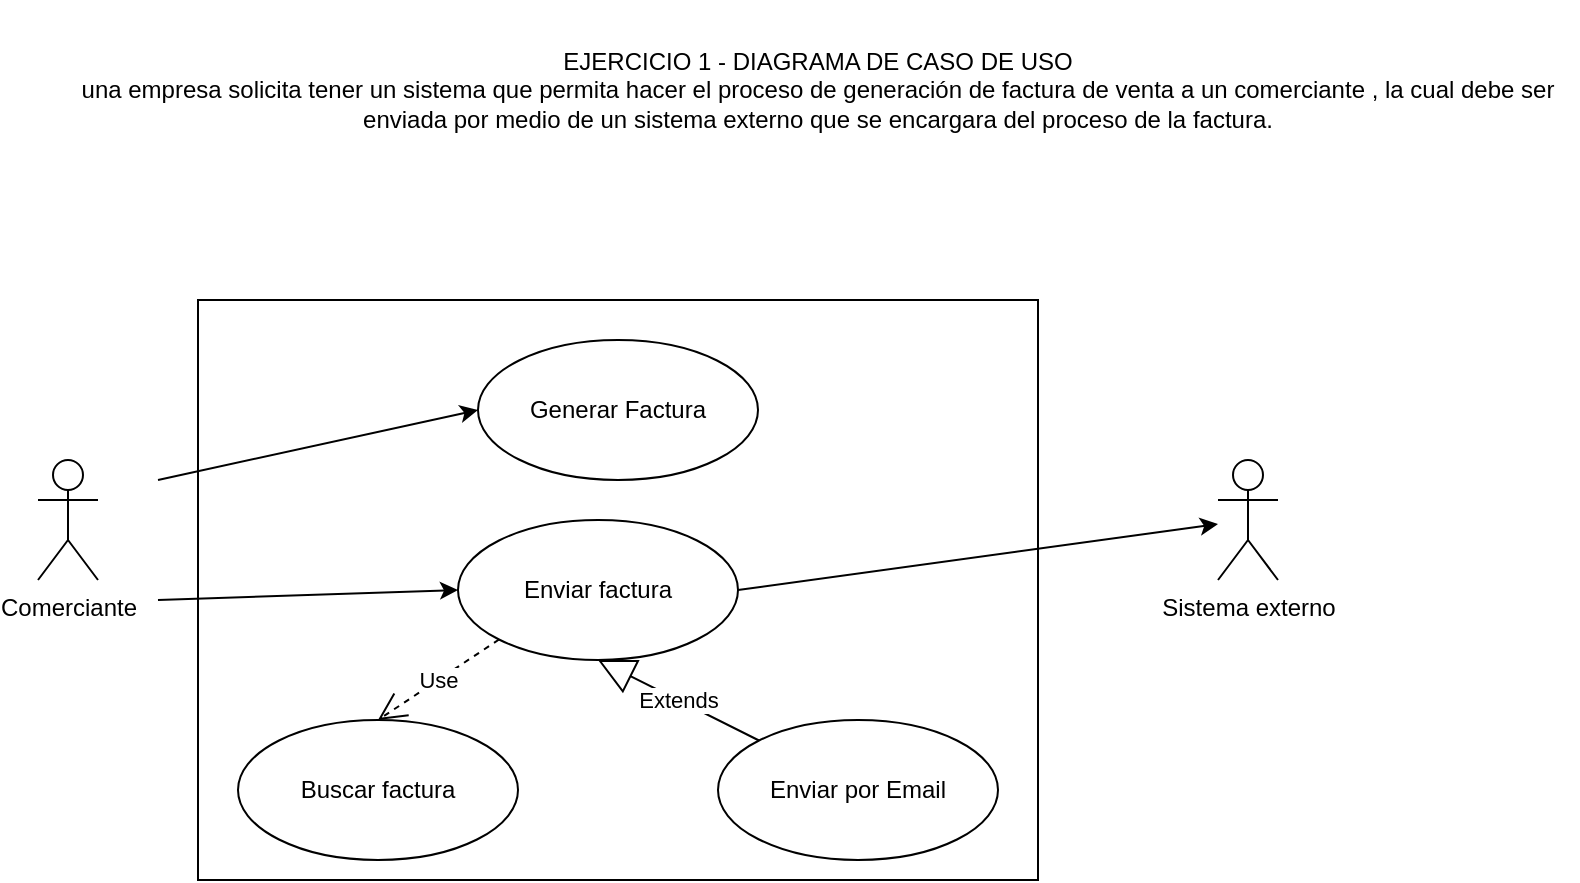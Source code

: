 <mxfile version="21.2.9" type="github">
  <diagram name="Página-1" id="Wvs891NYgOILJAeQiz-p">
    <mxGraphModel dx="1498" dy="1208" grid="1" gridSize="10" guides="1" tooltips="1" connect="1" arrows="1" fold="1" page="1" pageScale="1" pageWidth="1169" pageHeight="827" math="0" shadow="0">
      <root>
        <mxCell id="0" />
        <mxCell id="1" parent="0" />
        <mxCell id="OWNGzeWgW3sGOZbn1Yzk-1" value="EJERCICIO 1 - DIAGRAMA DE CASO DE USO&lt;br&gt;una empresa solicita tener un sistema que permita hacer el proceso de generación de factura de venta a un comerciante , la cual debe ser enviada por medio de un sistema externo que se encargara del proceso de la factura." style="text;html=1;strokeColor=none;fillColor=none;align=center;verticalAlign=middle;whiteSpace=wrap;rounded=0;" vertex="1" parent="1">
          <mxGeometry x="160" width="760" height="90" as="geometry" />
        </mxCell>
        <mxCell id="OWNGzeWgW3sGOZbn1Yzk-2" value="Comerciante&lt;br&gt;" style="shape=umlActor;verticalLabelPosition=bottom;verticalAlign=top;html=1;" vertex="1" parent="1">
          <mxGeometry x="150" y="230" width="30" height="60" as="geometry" />
        </mxCell>
        <mxCell id="OWNGzeWgW3sGOZbn1Yzk-3" value="" style="html=1;whiteSpace=wrap;" vertex="1" parent="1">
          <mxGeometry x="230" y="150" width="420" height="290" as="geometry" />
        </mxCell>
        <mxCell id="OWNGzeWgW3sGOZbn1Yzk-4" value="Sistema externo" style="shape=umlActor;verticalLabelPosition=bottom;verticalAlign=top;html=1;" vertex="1" parent="1">
          <mxGeometry x="740" y="230" width="30" height="60" as="geometry" />
        </mxCell>
        <mxCell id="OWNGzeWgW3sGOZbn1Yzk-5" value="Generar Factura" style="ellipse;whiteSpace=wrap;html=1;" vertex="1" parent="1">
          <mxGeometry x="370" y="170" width="140" height="70" as="geometry" />
        </mxCell>
        <mxCell id="OWNGzeWgW3sGOZbn1Yzk-8" value="" style="endArrow=classic;html=1;rounded=0;entryX=0;entryY=0.5;entryDx=0;entryDy=0;" edge="1" parent="1" target="OWNGzeWgW3sGOZbn1Yzk-5">
          <mxGeometry width="50" height="50" relative="1" as="geometry">
            <mxPoint x="210" y="240" as="sourcePoint" />
            <mxPoint x="180" y="350" as="targetPoint" />
          </mxGeometry>
        </mxCell>
        <mxCell id="OWNGzeWgW3sGOZbn1Yzk-10" value="Enviar factura" style="ellipse;whiteSpace=wrap;html=1;" vertex="1" parent="1">
          <mxGeometry x="360" y="260" width="140" height="70" as="geometry" />
        </mxCell>
        <mxCell id="OWNGzeWgW3sGOZbn1Yzk-11" value="" style="endArrow=classic;html=1;rounded=0;entryX=0;entryY=0.5;entryDx=0;entryDy=0;" edge="1" parent="1" target="OWNGzeWgW3sGOZbn1Yzk-10">
          <mxGeometry width="50" height="50" relative="1" as="geometry">
            <mxPoint x="210" y="300" as="sourcePoint" />
            <mxPoint x="160" y="360" as="targetPoint" />
          </mxGeometry>
        </mxCell>
        <mxCell id="OWNGzeWgW3sGOZbn1Yzk-12" value="" style="endArrow=classic;html=1;rounded=0;exitX=1;exitY=0.5;exitDx=0;exitDy=0;" edge="1" parent="1" source="OWNGzeWgW3sGOZbn1Yzk-10" target="OWNGzeWgW3sGOZbn1Yzk-4">
          <mxGeometry width="50" height="50" relative="1" as="geometry">
            <mxPoint x="480" y="300" as="sourcePoint" />
            <mxPoint x="600" y="240" as="targetPoint" />
            <Array as="points" />
          </mxGeometry>
        </mxCell>
        <mxCell id="OWNGzeWgW3sGOZbn1Yzk-14" value="Enviar por Email" style="ellipse;whiteSpace=wrap;html=1;" vertex="1" parent="1">
          <mxGeometry x="490" y="360" width="140" height="70" as="geometry" />
        </mxCell>
        <mxCell id="OWNGzeWgW3sGOZbn1Yzk-15" value="Extends" style="endArrow=block;endSize=16;endFill=0;html=1;rounded=0;entryX=0.5;entryY=1;entryDx=0;entryDy=0;" edge="1" parent="1" source="OWNGzeWgW3sGOZbn1Yzk-14" target="OWNGzeWgW3sGOZbn1Yzk-10">
          <mxGeometry width="160" relative="1" as="geometry">
            <mxPoint x="440" y="190" as="sourcePoint" />
            <mxPoint x="440" y="190" as="targetPoint" />
            <Array as="points" />
          </mxGeometry>
        </mxCell>
        <mxCell id="OWNGzeWgW3sGOZbn1Yzk-16" value="Buscar factura" style="ellipse;whiteSpace=wrap;html=1;" vertex="1" parent="1">
          <mxGeometry x="250" y="360" width="140" height="70" as="geometry" />
        </mxCell>
        <mxCell id="OWNGzeWgW3sGOZbn1Yzk-17" value="Use" style="endArrow=open;endSize=12;dashed=1;html=1;rounded=0;entryX=0.5;entryY=0;entryDx=0;entryDy=0;exitX=0;exitY=1;exitDx=0;exitDy=0;" edge="1" parent="1" source="OWNGzeWgW3sGOZbn1Yzk-10" target="OWNGzeWgW3sGOZbn1Yzk-16">
          <mxGeometry width="160" relative="1" as="geometry">
            <mxPoint x="390" y="320" as="sourcePoint" />
            <mxPoint x="370" y="390" as="targetPoint" />
          </mxGeometry>
        </mxCell>
      </root>
    </mxGraphModel>
  </diagram>
</mxfile>
